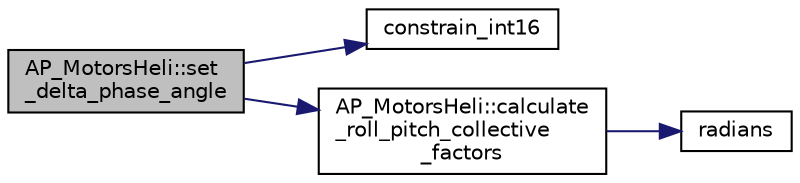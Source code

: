 digraph "AP_MotorsHeli::set_delta_phase_angle"
{
 // INTERACTIVE_SVG=YES
  edge [fontname="Helvetica",fontsize="10",labelfontname="Helvetica",labelfontsize="10"];
  node [fontname="Helvetica",fontsize="10",shape=record];
  rankdir="LR";
  Node1 [label="AP_MotorsHeli::set\l_delta_phase_angle",height=0.2,width=0.4,color="black", fillcolor="grey75", style="filled" fontcolor="black"];
  Node1 -> Node2 [color="midnightblue",fontsize="10",style="solid",fontname="Helvetica"];
  Node2 [label="constrain_int16",height=0.2,width=0.4,color="black", fillcolor="white", style="filled",URL="$AP__Math_8cpp.html#ac5d9502aca91c97f523fd9b35590215f"];
  Node1 -> Node3 [color="midnightblue",fontsize="10",style="solid",fontname="Helvetica"];
  Node3 [label="AP_MotorsHeli::calculate\l_roll_pitch_collective\l_factors",height=0.2,width=0.4,color="black", fillcolor="white", style="filled",URL="$classAP__MotorsHeli.html#a335efd2c7f3fe6a95457c1bba607afa1"];
  Node3 -> Node4 [color="midnightblue",fontsize="10",style="solid",fontname="Helvetica"];
  Node4 [label="radians",height=0.2,width=0.4,color="black", fillcolor="white", style="filled",URL="$AP__Math_8cpp.html#aa3adb05231060d239e5b91940e001f85"];
}
